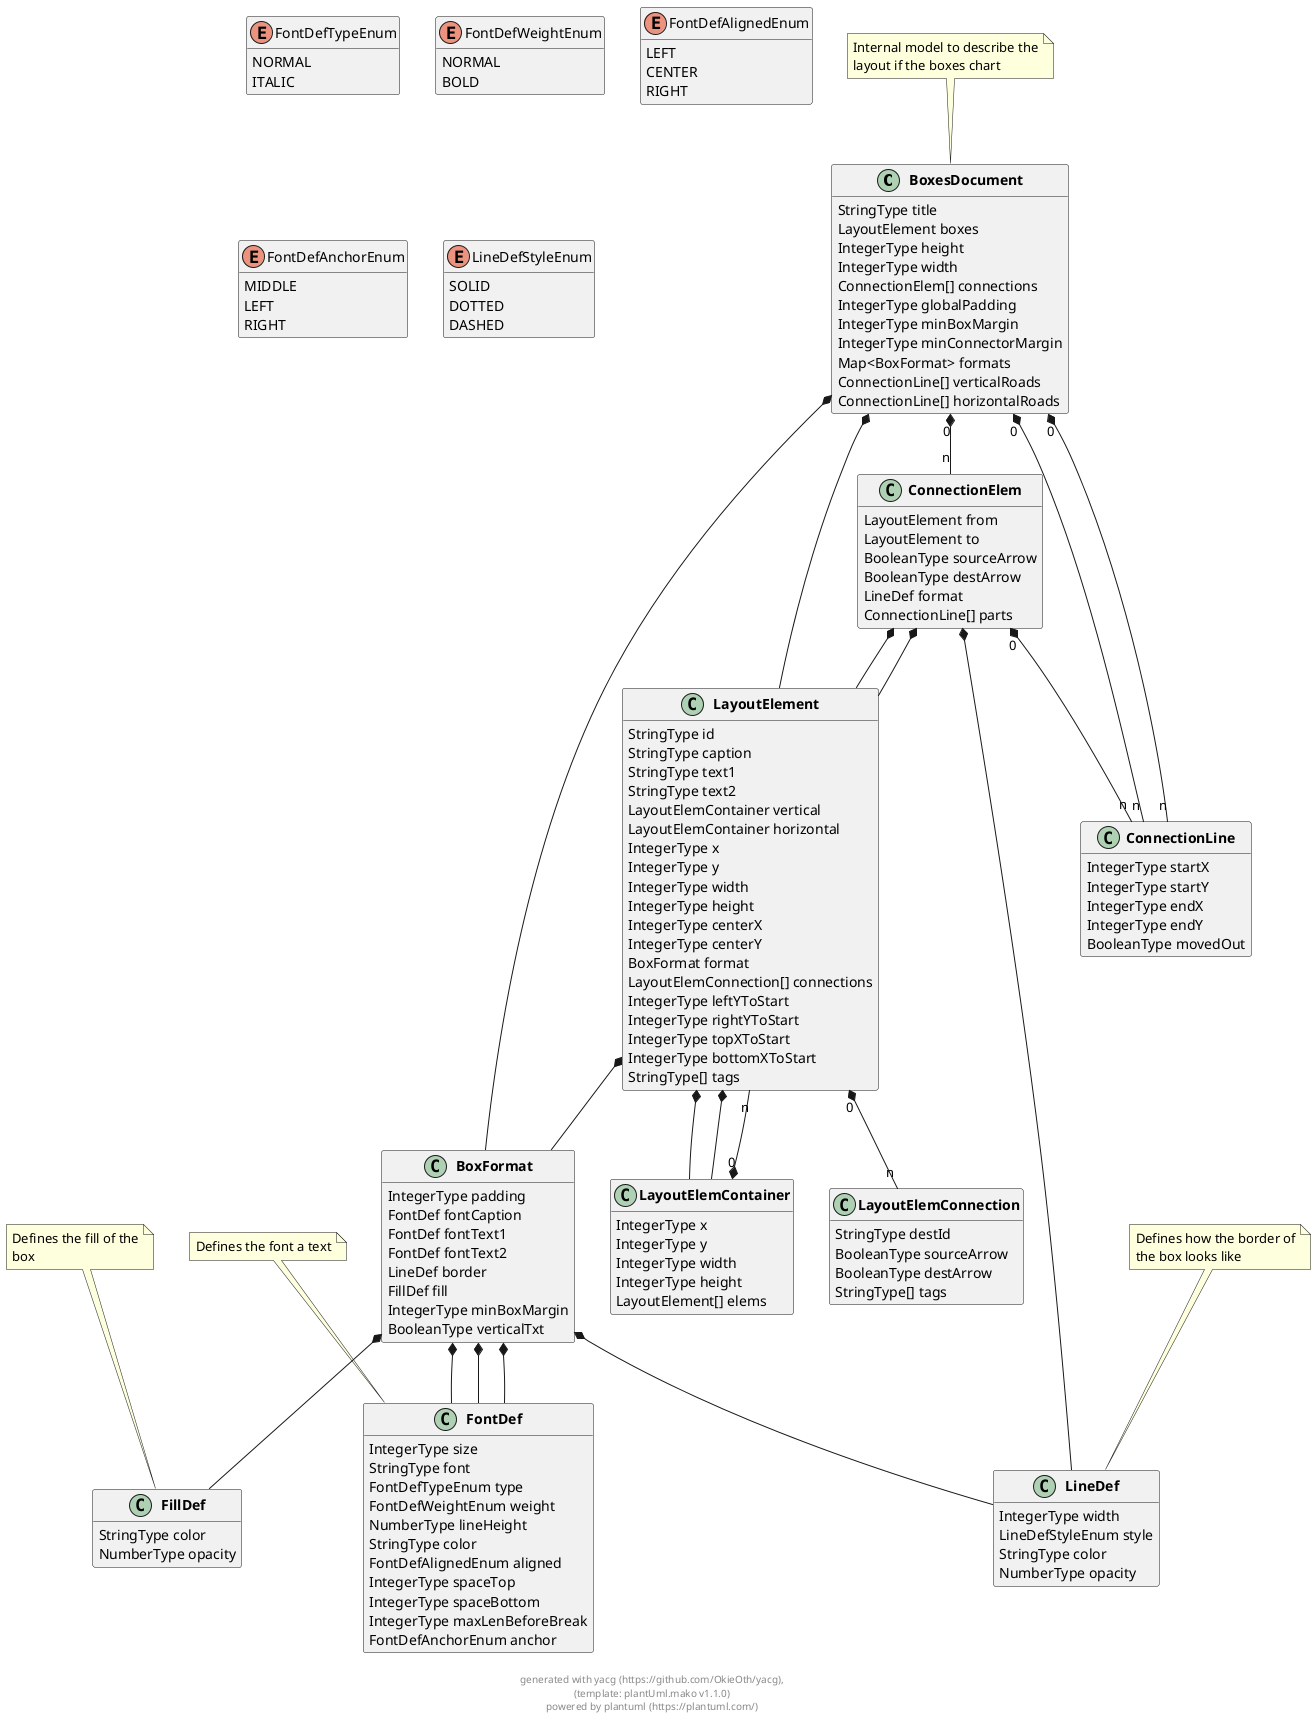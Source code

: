 
@startuml
hide empty methods
hide empty fields


class "**BoxesDocument**" as BoxesDocument {
        StringType title
        LayoutElement boxes
        IntegerType height
        IntegerType width
        ConnectionElem[] connections
        IntegerType globalPadding
        IntegerType minBoxMargin
        IntegerType minConnectorMargin
        Map<BoxFormat> formats
        ConnectionLine[] verticalRoads
        ConnectionLine[] horizontalRoads
}
note top: Internal model to describe the\nlayout if the boxes chart

 

class "**LayoutElement**" as LayoutElement {
        StringType id
        StringType caption
        StringType text1
        StringType text2
        LayoutElemContainer vertical
        LayoutElemContainer horizontal
        IntegerType x
        IntegerType y
        IntegerType width
        IntegerType height
        IntegerType centerX
        IntegerType centerY
        BoxFormat format
        LayoutElemConnection[] connections
        IntegerType leftYToStart
        IntegerType rightYToStart
        IntegerType topXToStart
        IntegerType bottomXToStart
        StringType[] tags
}

 

class "**ConnectionElem**" as ConnectionElem {
        LayoutElement from
        LayoutElement to
        BooleanType sourceArrow
        BooleanType destArrow
        LineDef format
        ConnectionLine[] parts
}

 


class "**BoxFormat**" as BoxFormat {
        IntegerType padding
        FontDef fontCaption
        FontDef fontText1
        FontDef fontText2
        LineDef border
        FillDef fill
        IntegerType minBoxMargin
        BooleanType verticalTxt
}

 

class "**ConnectionLine**" as ConnectionLine {
        IntegerType startX
        IntegerType startY
        IntegerType endX
        IntegerType endY
        BooleanType movedOut
}

 

class "**LayoutElemContainer**" as LayoutElemContainer {
        IntegerType x
        IntegerType y
        IntegerType width
        IntegerType height
        LayoutElement[] elems
}

 

class "**LayoutElemConnection**" as LayoutElemConnection {
        StringType destId
        BooleanType sourceArrow
        BooleanType destArrow
        StringType[] tags
}

 

class "**FontDef**" as FontDef {
        IntegerType size
        StringType font
        FontDefTypeEnum type
        FontDefWeightEnum weight
        NumberType lineHeight
        StringType color
        FontDefAlignedEnum aligned
        IntegerType spaceTop
        IntegerType spaceBottom
        IntegerType maxLenBeforeBreak
        FontDefAnchorEnum anchor
}
note top: Defines the font a text

 

enum "FontDefTypeEnum" as FontDefTypeEnum {
    NORMAL
    ITALIC
}

enum "FontDefWeightEnum" as FontDefWeightEnum {
    NORMAL
    BOLD
}

enum "FontDefAlignedEnum" as FontDefAlignedEnum {
    LEFT
    CENTER
    RIGHT
}

enum "FontDefAnchorEnum" as FontDefAnchorEnum {
    MIDDLE
    LEFT
    RIGHT
}

class "**LineDef**" as LineDef {
        IntegerType width
        LineDefStyleEnum style
        StringType color
        NumberType opacity
}
note top: Defines how the border of\nthe box looks like

 

enum "LineDefStyleEnum" as LineDefStyleEnum {
    SOLID
    DOTTED
    DASHED
}

class "**FillDef**" as FillDef {
        StringType color
        NumberType opacity
}
note top: Defines the fill of the\nbox

 


    

BoxesDocument  *--  LayoutElement



BoxesDocument "0" *-- "n" ConnectionElem




BoxesDocument  *--  BoxFormat

BoxesDocument "0" *-- "n" ConnectionLine

BoxesDocument "0" *-- "n" ConnectionLine

    




LayoutElement  *--  LayoutElemContainer

LayoutElement  *--  LayoutElemContainer







LayoutElement  *--  BoxFormat

LayoutElement "0" *-- "n" LayoutElemConnection






    
ConnectionElem  *--  LayoutElement

ConnectionElem  *--  LayoutElement



ConnectionElem  *--  LineDef

ConnectionElem "0" *-- "n" ConnectionLine

    
    

BoxFormat  *--  FontDef

BoxFormat  *--  FontDef

BoxFormat  *--  FontDef

BoxFormat  *--  LineDef

BoxFormat  *--  FillDef



    





    




LayoutElemContainer "0" *-- "n" LayoutElement

    




    











    
    
    
    
    




    
    



footer \ngenerated with yacg (https://github.com/OkieOth/yacg),\n(template: plantUml.mako v1.1.0)\npowered by plantuml (https://plantuml.com/)
@enduml